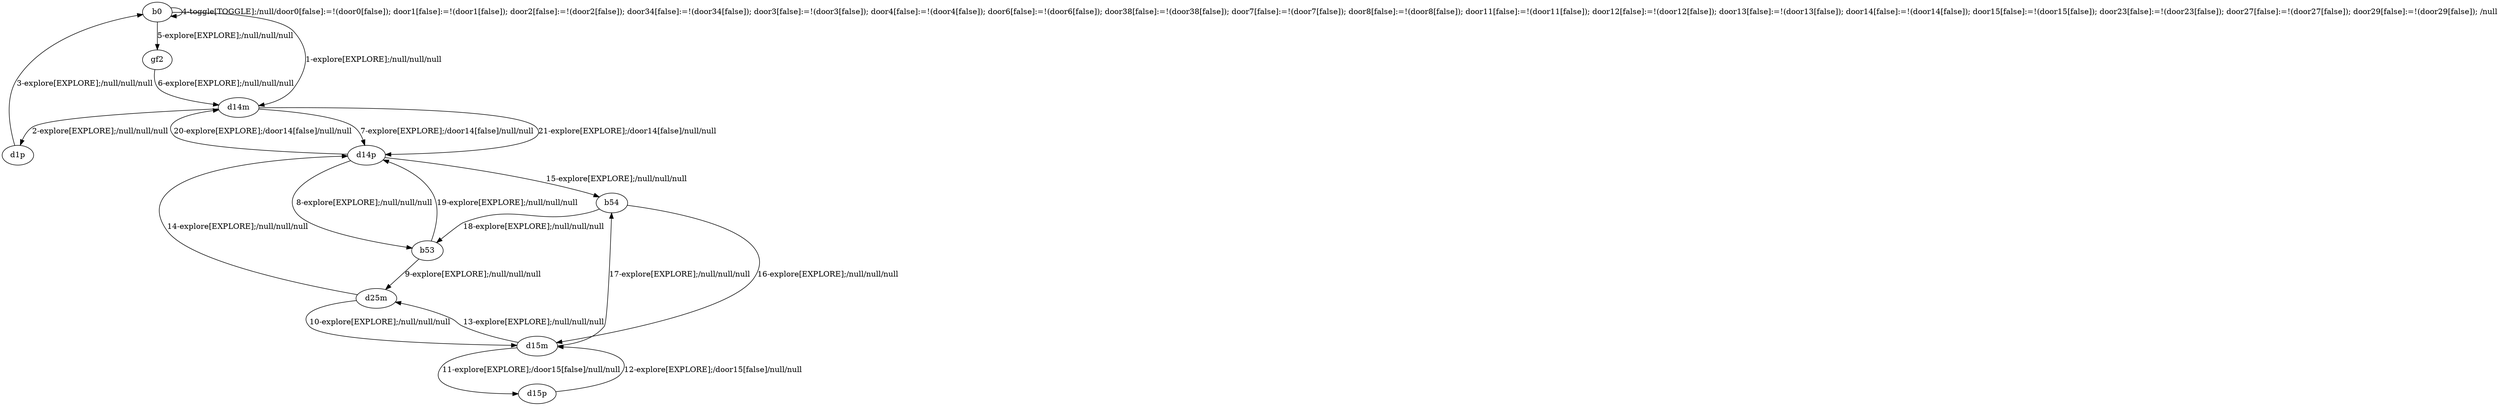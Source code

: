 # Total number of goals covered by this test: 5
# d15m --> d15p
# d25m --> d14p
# d15p --> d15m
# b53 --> d25m
# d25m --> d15m

digraph g {
"b0" -> "d14m" [label = "1-explore[EXPLORE];/null/null/null"];
"d14m" -> "d1p" [label = "2-explore[EXPLORE];/null/null/null"];
"d1p" -> "b0" [label = "3-explore[EXPLORE];/null/null/null"];
"b0" -> "b0" [label = "4-toggle[TOGGLE];/null/door0[false]:=!(door0[false]); door1[false]:=!(door1[false]); door2[false]:=!(door2[false]); door34[false]:=!(door34[false]); door3[false]:=!(door3[false]); door4[false]:=!(door4[false]); door6[false]:=!(door6[false]); door38[false]:=!(door38[false]); door7[false]:=!(door7[false]); door8[false]:=!(door8[false]); door11[false]:=!(door11[false]); door12[false]:=!(door12[false]); door13[false]:=!(door13[false]); door14[false]:=!(door14[false]); door15[false]:=!(door15[false]); door23[false]:=!(door23[false]); door27[false]:=!(door27[false]); door29[false]:=!(door29[false]); /null"];
"b0" -> "gf2" [label = "5-explore[EXPLORE];/null/null/null"];
"gf2" -> "d14m" [label = "6-explore[EXPLORE];/null/null/null"];
"d14m" -> "d14p" [label = "7-explore[EXPLORE];/door14[false]/null/null"];
"d14p" -> "b53" [label = "8-explore[EXPLORE];/null/null/null"];
"b53" -> "d25m" [label = "9-explore[EXPLORE];/null/null/null"];
"d25m" -> "d15m" [label = "10-explore[EXPLORE];/null/null/null"];
"d15m" -> "d15p" [label = "11-explore[EXPLORE];/door15[false]/null/null"];
"d15p" -> "d15m" [label = "12-explore[EXPLORE];/door15[false]/null/null"];
"d15m" -> "d25m" [label = "13-explore[EXPLORE];/null/null/null"];
"d25m" -> "d14p" [label = "14-explore[EXPLORE];/null/null/null"];
"d14p" -> "b54" [label = "15-explore[EXPLORE];/null/null/null"];
"b54" -> "d15m" [label = "16-explore[EXPLORE];/null/null/null"];
"d15m" -> "b54" [label = "17-explore[EXPLORE];/null/null/null"];
"b54" -> "b53" [label = "18-explore[EXPLORE];/null/null/null"];
"b53" -> "d14p" [label = "19-explore[EXPLORE];/null/null/null"];
"d14p" -> "d14m" [label = "20-explore[EXPLORE];/door14[false]/null/null"];
"d14m" -> "d14p" [label = "21-explore[EXPLORE];/door14[false]/null/null"];
}